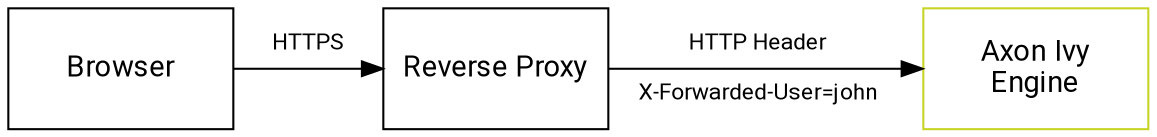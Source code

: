 digraph overview {
  layout=neato;
  node [shape=box, fontname="Roboto,Helvetica Neue,Arial,sans-serif",margin=0, fixedsize="true"]; 
  
  /* nodes */
  browser [label="Browser",            pos="0.0,0.0!", height="0.8", width="1.5"];
  reverseproxy [label="Reverse Proxy", pos="2.5,0.0!", height="0.8", width="1.5"]; 
  engine [label="Axon Ivy\nEngine",    pos="6.1,0.0!", height="0.8", width="1.5", color="#C7D426", fontcolor="black"];
  
  /* labels */
  browser -> reverseproxy;
  reverseproxy -> engine;

  /* label edges */
  browser_reverseproxy [label="HTTPS\n \n ",                          pos="1.25,0.0!", height="0.8", width="2.0", shape=none, fillcolor=none, fontcolor="black", fontsize="11"];
  reverseproxy_engine [label="HTTP Header\n \nX-Forwarded-User=john", pos="4.25,0.0!", height="0.8", width="2.0", shape=none, fillcolor=none, fontcolor="black", fontsize="11"];
}